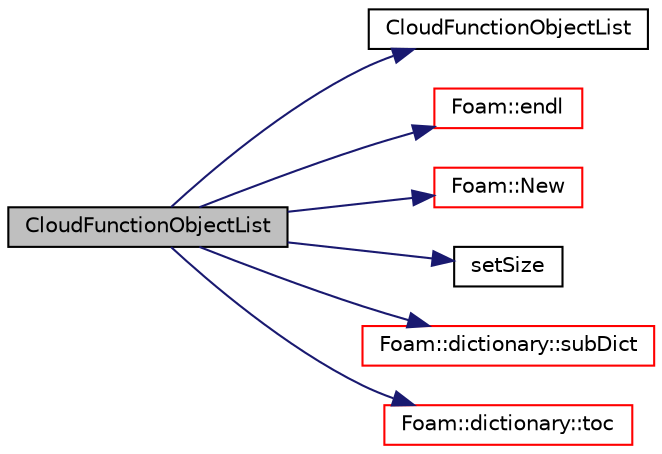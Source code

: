 digraph "CloudFunctionObjectList"
{
  bgcolor="transparent";
  edge [fontname="Helvetica",fontsize="10",labelfontname="Helvetica",labelfontsize="10"];
  node [fontname="Helvetica",fontsize="10",shape=record];
  rankdir="LR";
  Node1 [label="CloudFunctionObjectList",height=0.2,width=0.4,color="black", fillcolor="grey75", style="filled", fontcolor="black"];
  Node1 -> Node2 [color="midnightblue",fontsize="10",style="solid",fontname="Helvetica"];
  Node2 [label="CloudFunctionObjectList",height=0.2,width=0.4,color="black",URL="$a00277.html#aebfb60576a14ea95c832e2ca5ab15462",tooltip="Null constructor. "];
  Node1 -> Node3 [color="midnightblue",fontsize="10",style="solid",fontname="Helvetica"];
  Node3 [label="Foam::endl",height=0.2,width=0.4,color="red",URL="$a10893.html#a2db8fe02a0d3909e9351bb4275b23ce4",tooltip="Add newline and flush stream. "];
  Node1 -> Node4 [color="midnightblue",fontsize="10",style="solid",fontname="Helvetica"];
  Node4 [label="Foam::New",height=0.2,width=0.4,color="red",URL="$a10893.html#a9d62cf14554c95e83f83f14909d9e0ec"];
  Node1 -> Node5 [color="midnightblue",fontsize="10",style="solid",fontname="Helvetica"];
  Node5 [label="setSize",height=0.2,width=0.4,color="black",URL="$a04067.html#a6f8d72476baf295a054f72dfbc9c61c3"];
  Node1 -> Node6 [color="midnightblue",fontsize="10",style="solid",fontname="Helvetica"];
  Node6 [label="Foam::dictionary::subDict",height=0.2,width=0.4,color="red",URL="$a00528.html#a42a549aa3e2c88399585b6462f6dbeb3",tooltip="Find and return a sub-dictionary. "];
  Node1 -> Node7 [color="midnightblue",fontsize="10",style="solid",fontname="Helvetica"];
  Node7 [label="Foam::dictionary::toc",height=0.2,width=0.4,color="red",URL="$a00528.html#a0f6e0082a283505ed197ce3e0498326b",tooltip="Return the table of contents. "];
}
